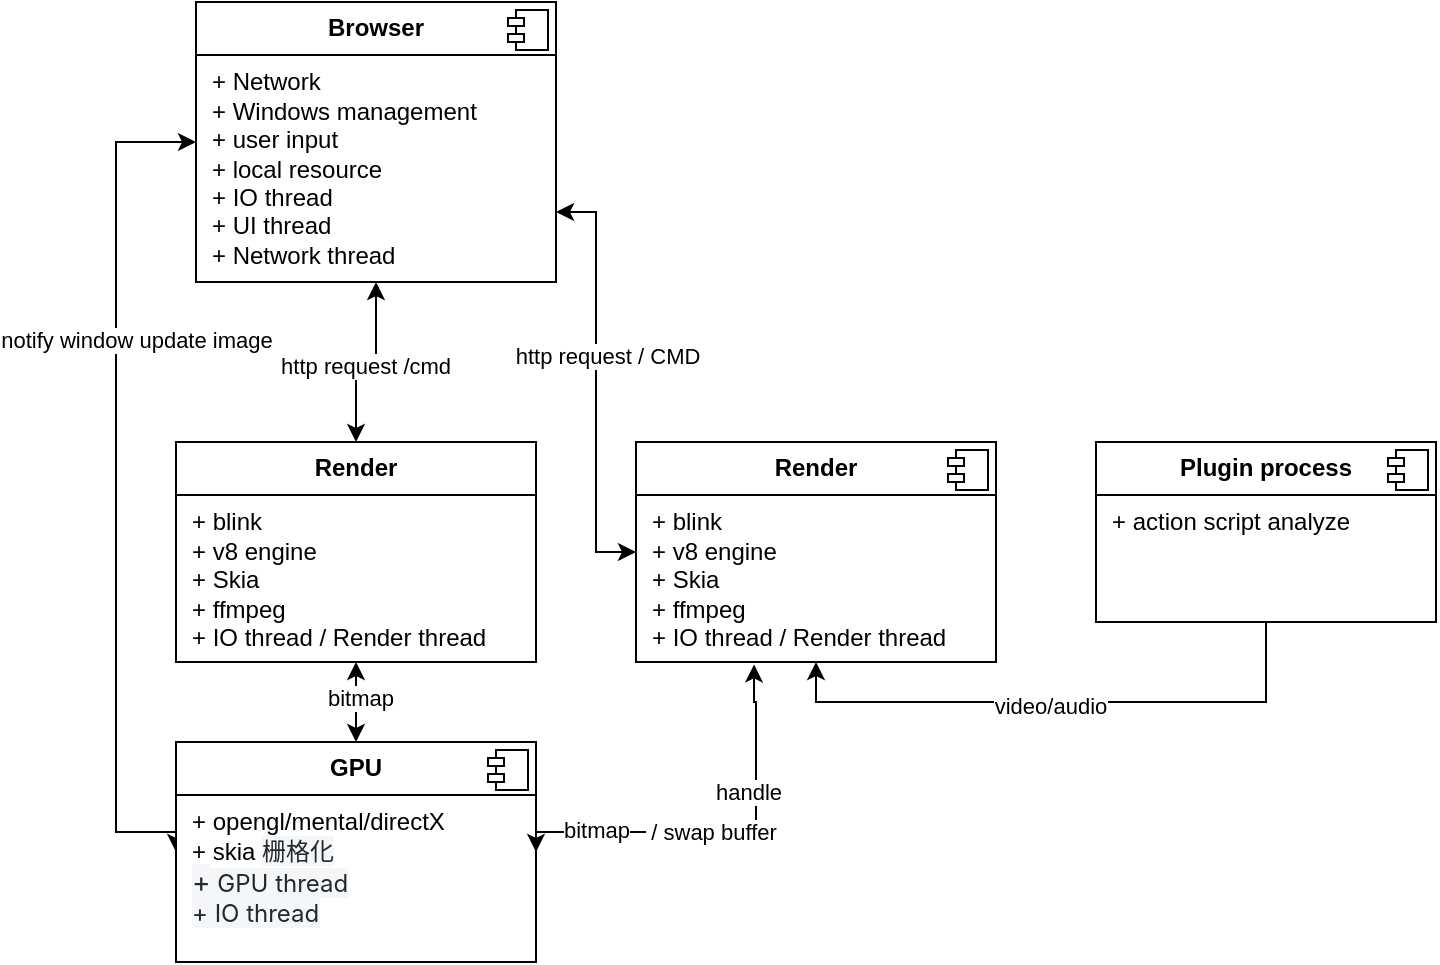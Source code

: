 <mxfile version="24.9.1">
  <diagram name="第 1 页" id="ZOKv0q8nui8k0s3f1DoF">
    <mxGraphModel dx="1026" dy="1735" grid="1" gridSize="10" guides="1" tooltips="1" connect="1" arrows="1" fold="1" page="1" pageScale="1" pageWidth="827" pageHeight="1169" math="0" shadow="0">
      <root>
        <mxCell id="0" />
        <mxCell id="1" parent="0" />
        <mxCell id="kjzc6ONVyExZSv5m1NrL-19" value="" style="edgeStyle=orthogonalEdgeStyle;rounded=0;orthogonalLoop=1;jettySize=auto;html=1;startArrow=classic;startFill=1;" edge="1" parent="1" source="kjzc6ONVyExZSv5m1NrL-2" target="kjzc6ONVyExZSv5m1NrL-8">
          <mxGeometry relative="1" as="geometry" />
        </mxCell>
        <mxCell id="kjzc6ONVyExZSv5m1NrL-21" value="&amp;nbsp;http request /cmd" style="edgeLabel;html=1;align=center;verticalAlign=middle;resizable=0;points=[];" vertex="1" connectable="0" parent="kjzc6ONVyExZSv5m1NrL-19">
          <mxGeometry x="-0.057" y="-2" relative="1" as="geometry">
            <mxPoint as="offset" />
          </mxGeometry>
        </mxCell>
        <mxCell id="kjzc6ONVyExZSv5m1NrL-23" value="" style="edgeStyle=orthogonalEdgeStyle;rounded=0;orthogonalLoop=1;jettySize=auto;html=1;startArrow=classic;startFill=1;" edge="1" parent="1" source="kjzc6ONVyExZSv5m1NrL-2" target="kjzc6ONVyExZSv5m1NrL-4">
          <mxGeometry relative="1" as="geometry" />
        </mxCell>
        <mxCell id="kjzc6ONVyExZSv5m1NrL-26" value="bitmap" style="edgeLabel;html=1;align=center;verticalAlign=middle;resizable=0;points=[];" vertex="1" connectable="0" parent="kjzc6ONVyExZSv5m1NrL-23">
          <mxGeometry x="-0.133" y="2" relative="1" as="geometry">
            <mxPoint as="offset" />
          </mxGeometry>
        </mxCell>
        <mxCell id="kjzc6ONVyExZSv5m1NrL-2" value="&lt;p style=&quot;margin:0px;margin-top:6px;text-align:center;&quot;&gt;&lt;b&gt;Render&lt;/b&gt;&lt;/p&gt;&lt;hr size=&quot;1&quot; style=&quot;border-style:solid;&quot;&gt;&lt;p style=&quot;margin:0px;margin-left:8px;&quot;&gt;+ blink&lt;br&gt;+ v8 engine&lt;/p&gt;&lt;p style=&quot;margin:0px;margin-left:8px;&quot;&gt;+ Skia&lt;/p&gt;&lt;p style=&quot;margin:0px;margin-left:8px;&quot;&gt;+ ffmpeg&lt;/p&gt;&lt;p style=&quot;margin:0px;margin-left:8px;&quot;&gt;+ IO thread / Render thread&lt;/p&gt;" style="align=left;overflow=fill;html=1;dropTarget=0;whiteSpace=wrap;" vertex="1" parent="1">
          <mxGeometry x="130" y="180" width="180" height="110" as="geometry" />
        </mxCell>
        <mxCell id="kjzc6ONVyExZSv5m1NrL-17" style="edgeStyle=orthogonalEdgeStyle;rounded=0;orthogonalLoop=1;jettySize=auto;html=1;entryX=0;entryY=0.5;entryDx=0;entryDy=0;exitX=0;exitY=0.5;exitDx=0;exitDy=0;startArrow=classic;startFill=1;" edge="1" parent="1" source="kjzc6ONVyExZSv5m1NrL-4" target="kjzc6ONVyExZSv5m1NrL-8">
          <mxGeometry relative="1" as="geometry">
            <mxPoint x="80" y="130" as="targetPoint" />
            <Array as="points">
              <mxPoint x="100" y="375" />
              <mxPoint x="100" y="30" />
            </Array>
          </mxGeometry>
        </mxCell>
        <mxCell id="kjzc6ONVyExZSv5m1NrL-18" value="notify window update image" style="edgeLabel;html=1;align=center;verticalAlign=middle;resizable=0;points=[];" vertex="1" connectable="0" parent="kjzc6ONVyExZSv5m1NrL-17">
          <mxGeometry x="-0.206" y="1" relative="1" as="geometry">
            <mxPoint x="11" y="-118" as="offset" />
          </mxGeometry>
        </mxCell>
        <mxCell id="kjzc6ONVyExZSv5m1NrL-4" value="&lt;p style=&quot;margin:0px;margin-top:6px;text-align:center;&quot;&gt;&lt;b&gt;GPU&lt;/b&gt;&lt;/p&gt;&lt;hr size=&quot;1&quot; style=&quot;border-style:solid;&quot;&gt;&lt;p style=&quot;margin:0px;margin-left:8px;&quot;&gt;+ opengl/mental/directX&lt;br&gt;+ skia&lt;font&gt;&amp;nbsp;&lt;span style=&quot;background-color: rgb(244, 246, 248); color: rgb(36, 41, 47); font-family: -apple-system, &amp;quot;system-ui&amp;quot;, &amp;quot;Segoe UI&amp;quot;, &amp;quot;Noto Sans&amp;quot;, Helvetica, Arial, sans-serif, &amp;quot;Apple Color Emoji&amp;quot;, &amp;quot;Segoe UI Emoji&amp;quot;; white-space-collapse: preserve;&quot;&gt;栅格化&lt;/span&gt;&lt;/font&gt;&lt;/p&gt;&lt;p style=&quot;margin:0px;margin-left:8px;&quot;&gt;&lt;span style=&quot;background-color: rgb(244, 246, 248); color: rgb(36, 41, 47); font-family: -apple-system, &amp;quot;system-ui&amp;quot;, &amp;quot;Segoe UI&amp;quot;, &amp;quot;Noto Sans&amp;quot;, Helvetica, Arial, sans-serif, &amp;quot;Apple Color Emoji&amp;quot;, &amp;quot;Segoe UI Emoji&amp;quot;; font-size: 14px; white-space-collapse: preserve;&quot;&gt;+&lt;/span&gt;&lt;span style=&quot;background-color: rgb(244, 246, 248); color: rgb(36, 41, 47); font-family: -apple-system, &amp;quot;system-ui&amp;quot;, &amp;quot;Segoe UI&amp;quot;, &amp;quot;Noto Sans&amp;quot;, Helvetica, Arial, sans-serif, &amp;quot;Apple Color Emoji&amp;quot;, &amp;quot;Segoe UI Emoji&amp;quot;; white-space-collapse: preserve;&quot;&gt;&lt;font&gt; GPU thread&lt;/font&gt;&lt;/span&gt;&lt;/p&gt;&lt;p style=&quot;margin:0px;margin-left:8px;&quot;&gt;&lt;span style=&quot;background-color: rgb(244, 246, 248); color: rgb(36, 41, 47); font-family: -apple-system, &amp;quot;system-ui&amp;quot;, &amp;quot;Segoe UI&amp;quot;, &amp;quot;Noto Sans&amp;quot;, Helvetica, Arial, sans-serif, &amp;quot;Apple Color Emoji&amp;quot;, &amp;quot;Segoe UI Emoji&amp;quot;; white-space-collapse: preserve;&quot;&gt;&lt;font&gt;+ IO thread&lt;/font&gt;&lt;/span&gt;&lt;/p&gt;" style="align=left;overflow=fill;html=1;dropTarget=0;whiteSpace=wrap;" vertex="1" parent="1">
          <mxGeometry x="130" y="330" width="180" height="110" as="geometry" />
        </mxCell>
        <mxCell id="kjzc6ONVyExZSv5m1NrL-5" value="" style="shape=component;jettyWidth=8;jettyHeight=4;" vertex="1" parent="kjzc6ONVyExZSv5m1NrL-4">
          <mxGeometry x="1" width="20" height="20" relative="1" as="geometry">
            <mxPoint x="-24" y="4" as="offset" />
          </mxGeometry>
        </mxCell>
        <mxCell id="kjzc6ONVyExZSv5m1NrL-20" style="edgeStyle=orthogonalEdgeStyle;rounded=0;orthogonalLoop=1;jettySize=auto;html=1;entryX=1;entryY=0.75;entryDx=0;entryDy=0;startArrow=classic;startFill=1;" edge="1" parent="1" source="kjzc6ONVyExZSv5m1NrL-6" target="kjzc6ONVyExZSv5m1NrL-8">
          <mxGeometry relative="1" as="geometry" />
        </mxCell>
        <mxCell id="kjzc6ONVyExZSv5m1NrL-22" value="&amp;nbsp;http request / CMD" style="edgeLabel;html=1;align=center;verticalAlign=middle;resizable=0;points=[];" vertex="1" connectable="0" parent="kjzc6ONVyExZSv5m1NrL-20">
          <mxGeometry x="0.122" y="-4" relative="1" as="geometry">
            <mxPoint as="offset" />
          </mxGeometry>
        </mxCell>
        <mxCell id="kjzc6ONVyExZSv5m1NrL-24" value="" style="edgeStyle=orthogonalEdgeStyle;rounded=0;orthogonalLoop=1;jettySize=auto;html=1;entryX=1;entryY=0.5;entryDx=0;entryDy=0;exitX=0.328;exitY=1.011;exitDx=0;exitDy=0;exitPerimeter=0;startArrow=classic;startFill=1;" edge="1" parent="1" source="kjzc6ONVyExZSv5m1NrL-6" target="kjzc6ONVyExZSv5m1NrL-4">
          <mxGeometry relative="1" as="geometry">
            <mxPoint x="420" y="310" as="sourcePoint" />
            <mxPoint x="340" y="350" as="targetPoint" />
            <Array as="points">
              <mxPoint x="419" y="310" />
              <mxPoint x="420" y="310" />
              <mxPoint x="420" y="375" />
            </Array>
          </mxGeometry>
        </mxCell>
        <mxCell id="kjzc6ONVyExZSv5m1NrL-25" value="bitmap" style="edgeLabel;html=1;align=center;verticalAlign=middle;resizable=0;points=[];" vertex="1" connectable="0" parent="kjzc6ONVyExZSv5m1NrL-24">
          <mxGeometry x="0.684" y="-1" relative="1" as="geometry">
            <mxPoint x="7" as="offset" />
          </mxGeometry>
        </mxCell>
        <mxCell id="kjzc6ONVyExZSv5m1NrL-28" value="&amp;nbsp;/ swap buffer" style="edgeLabel;html=1;align=center;verticalAlign=middle;resizable=0;points=[];" vertex="1" connectable="0" parent="kjzc6ONVyExZSv5m1NrL-24">
          <mxGeometry x="0.053" relative="1" as="geometry">
            <mxPoint as="offset" />
          </mxGeometry>
        </mxCell>
        <mxCell id="kjzc6ONVyExZSv5m1NrL-30" value="handle" style="edgeLabel;html=1;align=center;verticalAlign=middle;resizable=0;points=[];" vertex="1" connectable="0" parent="kjzc6ONVyExZSv5m1NrL-24">
          <mxGeometry x="-0.367" y="-4" relative="1" as="geometry">
            <mxPoint as="offset" />
          </mxGeometry>
        </mxCell>
        <mxCell id="kjzc6ONVyExZSv5m1NrL-6" value="&lt;p style=&quot;margin:0px;margin-top:6px;text-align:center;&quot;&gt;&lt;b&gt;Render&lt;/b&gt;&lt;/p&gt;&lt;hr size=&quot;1&quot; style=&quot;border-style:solid;&quot;&gt;&lt;p style=&quot;margin:0px;margin-left:8px;&quot;&gt;+ blink&lt;br&gt;+ v8 engine&lt;/p&gt;&lt;p style=&quot;margin:0px;margin-left:8px;&quot;&gt;+ Skia&lt;/p&gt;&lt;p style=&quot;margin:0px;margin-left:8px;&quot;&gt;+ ffmpeg&lt;/p&gt;&lt;p style=&quot;margin:0px;margin-left:8px;&quot;&gt;+ IO thread /&amp;nbsp;&lt;span style=&quot;background-color: initial;&quot;&gt;Render thread&lt;/span&gt;&lt;/p&gt;" style="align=left;overflow=fill;html=1;dropTarget=0;whiteSpace=wrap;" vertex="1" parent="1">
          <mxGeometry x="360" y="180" width="180" height="110" as="geometry" />
        </mxCell>
        <mxCell id="kjzc6ONVyExZSv5m1NrL-7" value="" style="shape=component;jettyWidth=8;jettyHeight=4;" vertex="1" parent="kjzc6ONVyExZSv5m1NrL-6">
          <mxGeometry x="1" width="20" height="20" relative="1" as="geometry">
            <mxPoint x="-24" y="4" as="offset" />
          </mxGeometry>
        </mxCell>
        <mxCell id="kjzc6ONVyExZSv5m1NrL-8" value="&lt;p style=&quot;margin:0px;margin-top:6px;text-align:center;&quot;&gt;&lt;b&gt;Browser&lt;/b&gt;&lt;/p&gt;&lt;hr size=&quot;1&quot; style=&quot;border-style:solid;&quot;&gt;&lt;p style=&quot;margin:0px;margin-left:8px;&quot;&gt;+ Network&lt;br&gt;+ Windows management&lt;/p&gt;&lt;p style=&quot;margin:0px;margin-left:8px;&quot;&gt;+ user input&lt;/p&gt;&lt;p style=&quot;margin:0px;margin-left:8px;&quot;&gt;+ local resource&lt;/p&gt;&lt;p style=&quot;margin:0px;margin-left:8px;&quot;&gt;+ IO thread&amp;nbsp;&lt;/p&gt;&lt;p style=&quot;margin:0px;margin-left:8px;&quot;&gt;+ UI thread&lt;/p&gt;&lt;p style=&quot;margin:0px;margin-left:8px;&quot;&gt;+ Network thread&lt;/p&gt;&lt;p style=&quot;margin:0px;margin-left:8px;&quot;&gt;&lt;br&gt;&lt;/p&gt;" style="align=left;overflow=fill;html=1;dropTarget=0;whiteSpace=wrap;" vertex="1" parent="1">
          <mxGeometry x="140" y="-40" width="180" height="140" as="geometry" />
        </mxCell>
        <mxCell id="kjzc6ONVyExZSv5m1NrL-9" value="" style="shape=component;jettyWidth=8;jettyHeight=4;" vertex="1" parent="kjzc6ONVyExZSv5m1NrL-8">
          <mxGeometry x="1" width="20" height="20" relative="1" as="geometry">
            <mxPoint x="-24" y="4" as="offset" />
          </mxGeometry>
        </mxCell>
        <mxCell id="kjzc6ONVyExZSv5m1NrL-15" style="edgeStyle=orthogonalEdgeStyle;rounded=0;orthogonalLoop=1;jettySize=auto;html=1;exitX=0.5;exitY=1;exitDx=0;exitDy=0;entryX=0.5;entryY=1;entryDx=0;entryDy=0;" edge="1" parent="1" source="kjzc6ONVyExZSv5m1NrL-12" target="kjzc6ONVyExZSv5m1NrL-6">
          <mxGeometry relative="1" as="geometry" />
        </mxCell>
        <mxCell id="kjzc6ONVyExZSv5m1NrL-16" value="video/audio" style="edgeLabel;html=1;align=center;verticalAlign=middle;resizable=0;points=[];" vertex="1" connectable="0" parent="kjzc6ONVyExZSv5m1NrL-15">
          <mxGeometry x="-0.292" y="2" relative="1" as="geometry">
            <mxPoint x="-47" as="offset" />
          </mxGeometry>
        </mxCell>
        <mxCell id="kjzc6ONVyExZSv5m1NrL-12" value="&lt;p style=&quot;margin:0px;margin-top:6px;text-align:center;&quot;&gt;&lt;b&gt;Plugin process&lt;/b&gt;&lt;/p&gt;&lt;hr size=&quot;1&quot; style=&quot;border-style:solid;&quot;&gt;&lt;p style=&quot;margin:0px;margin-left:8px;&quot;&gt;+ action script analyze&lt;/p&gt;" style="align=left;overflow=fill;html=1;dropTarget=0;whiteSpace=wrap;" vertex="1" parent="1">
          <mxGeometry x="590" y="180" width="170" height="90" as="geometry" />
        </mxCell>
        <mxCell id="kjzc6ONVyExZSv5m1NrL-13" value="" style="shape=component;jettyWidth=8;jettyHeight=4;" vertex="1" parent="kjzc6ONVyExZSv5m1NrL-12">
          <mxGeometry x="1" width="20" height="20" relative="1" as="geometry">
            <mxPoint x="-24" y="4" as="offset" />
          </mxGeometry>
        </mxCell>
      </root>
    </mxGraphModel>
  </diagram>
</mxfile>
